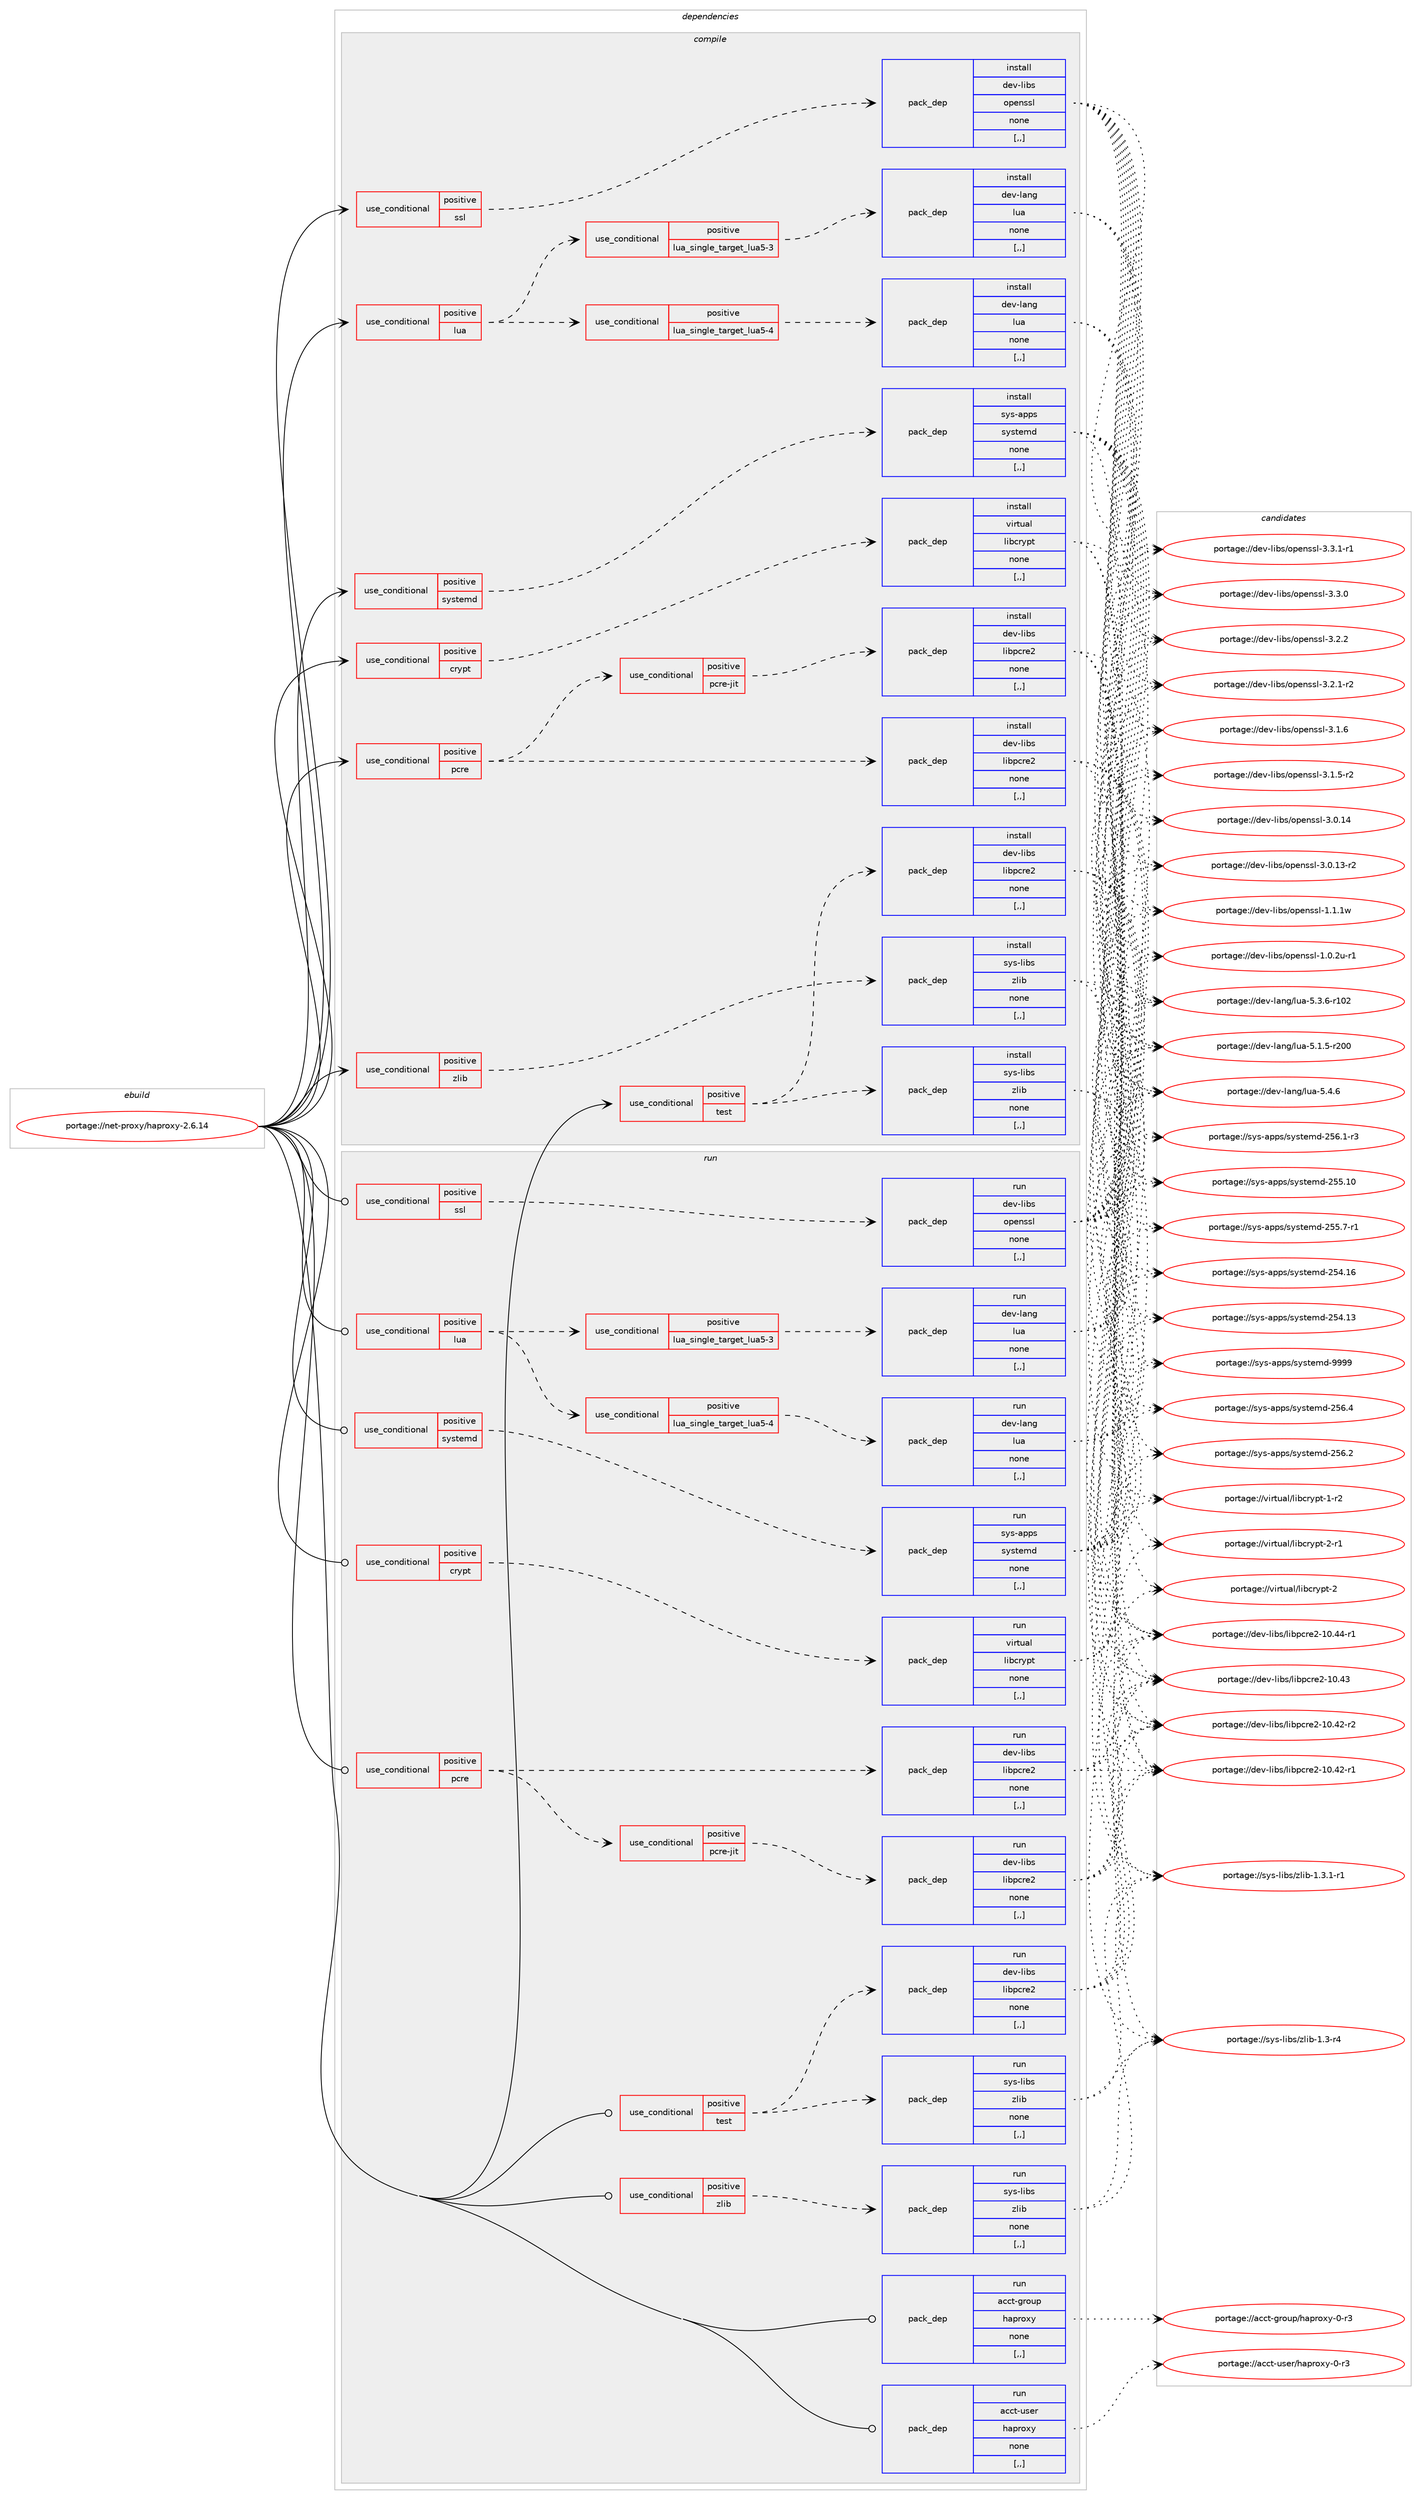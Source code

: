 digraph prolog {

# *************
# Graph options
# *************

newrank=true;
concentrate=true;
compound=true;
graph [rankdir=LR,fontname=Helvetica,fontsize=10,ranksep=1.5];#, ranksep=2.5, nodesep=0.2];
edge  [arrowhead=vee];
node  [fontname=Helvetica,fontsize=10];

# **********
# The ebuild
# **********

subgraph cluster_leftcol {
color=gray;
label=<<i>ebuild</i>>;
id [label="portage://net-proxy/haproxy-2.6.14", color=red, width=4, href="../net-proxy/haproxy-2.6.14.svg"];
}

# ****************
# The dependencies
# ****************

subgraph cluster_midcol {
color=gray;
label=<<i>dependencies</i>>;
subgraph cluster_compile {
fillcolor="#eeeeee";
style=filled;
label=<<i>compile</i>>;
subgraph cond101541 {
dependency384274 [label=<<TABLE BORDER="0" CELLBORDER="1" CELLSPACING="0" CELLPADDING="4"><TR><TD ROWSPAN="3" CELLPADDING="10">use_conditional</TD></TR><TR><TD>positive</TD></TR><TR><TD>crypt</TD></TR></TABLE>>, shape=none, color=red];
subgraph pack279976 {
dependency384275 [label=<<TABLE BORDER="0" CELLBORDER="1" CELLSPACING="0" CELLPADDING="4" WIDTH="220"><TR><TD ROWSPAN="6" CELLPADDING="30">pack_dep</TD></TR><TR><TD WIDTH="110">install</TD></TR><TR><TD>virtual</TD></TR><TR><TD>libcrypt</TD></TR><TR><TD>none</TD></TR><TR><TD>[,,]</TD></TR></TABLE>>, shape=none, color=blue];
}
dependency384274:e -> dependency384275:w [weight=20,style="dashed",arrowhead="vee"];
}
id:e -> dependency384274:w [weight=20,style="solid",arrowhead="vee"];
subgraph cond101542 {
dependency384276 [label=<<TABLE BORDER="0" CELLBORDER="1" CELLSPACING="0" CELLPADDING="4"><TR><TD ROWSPAN="3" CELLPADDING="10">use_conditional</TD></TR><TR><TD>positive</TD></TR><TR><TD>lua</TD></TR></TABLE>>, shape=none, color=red];
subgraph cond101543 {
dependency384277 [label=<<TABLE BORDER="0" CELLBORDER="1" CELLSPACING="0" CELLPADDING="4"><TR><TD ROWSPAN="3" CELLPADDING="10">use_conditional</TD></TR><TR><TD>positive</TD></TR><TR><TD>lua_single_target_lua5-3</TD></TR></TABLE>>, shape=none, color=red];
subgraph pack279977 {
dependency384278 [label=<<TABLE BORDER="0" CELLBORDER="1" CELLSPACING="0" CELLPADDING="4" WIDTH="220"><TR><TD ROWSPAN="6" CELLPADDING="30">pack_dep</TD></TR><TR><TD WIDTH="110">install</TD></TR><TR><TD>dev-lang</TD></TR><TR><TD>lua</TD></TR><TR><TD>none</TD></TR><TR><TD>[,,]</TD></TR></TABLE>>, shape=none, color=blue];
}
dependency384277:e -> dependency384278:w [weight=20,style="dashed",arrowhead="vee"];
}
dependency384276:e -> dependency384277:w [weight=20,style="dashed",arrowhead="vee"];
subgraph cond101544 {
dependency384279 [label=<<TABLE BORDER="0" CELLBORDER="1" CELLSPACING="0" CELLPADDING="4"><TR><TD ROWSPAN="3" CELLPADDING="10">use_conditional</TD></TR><TR><TD>positive</TD></TR><TR><TD>lua_single_target_lua5-4</TD></TR></TABLE>>, shape=none, color=red];
subgraph pack279978 {
dependency384280 [label=<<TABLE BORDER="0" CELLBORDER="1" CELLSPACING="0" CELLPADDING="4" WIDTH="220"><TR><TD ROWSPAN="6" CELLPADDING="30">pack_dep</TD></TR><TR><TD WIDTH="110">install</TD></TR><TR><TD>dev-lang</TD></TR><TR><TD>lua</TD></TR><TR><TD>none</TD></TR><TR><TD>[,,]</TD></TR></TABLE>>, shape=none, color=blue];
}
dependency384279:e -> dependency384280:w [weight=20,style="dashed",arrowhead="vee"];
}
dependency384276:e -> dependency384279:w [weight=20,style="dashed",arrowhead="vee"];
}
id:e -> dependency384276:w [weight=20,style="solid",arrowhead="vee"];
subgraph cond101545 {
dependency384281 [label=<<TABLE BORDER="0" CELLBORDER="1" CELLSPACING="0" CELLPADDING="4"><TR><TD ROWSPAN="3" CELLPADDING="10">use_conditional</TD></TR><TR><TD>positive</TD></TR><TR><TD>pcre</TD></TR></TABLE>>, shape=none, color=red];
subgraph pack279979 {
dependency384282 [label=<<TABLE BORDER="0" CELLBORDER="1" CELLSPACING="0" CELLPADDING="4" WIDTH="220"><TR><TD ROWSPAN="6" CELLPADDING="30">pack_dep</TD></TR><TR><TD WIDTH="110">install</TD></TR><TR><TD>dev-libs</TD></TR><TR><TD>libpcre2</TD></TR><TR><TD>none</TD></TR><TR><TD>[,,]</TD></TR></TABLE>>, shape=none, color=blue];
}
dependency384281:e -> dependency384282:w [weight=20,style="dashed",arrowhead="vee"];
subgraph cond101546 {
dependency384283 [label=<<TABLE BORDER="0" CELLBORDER="1" CELLSPACING="0" CELLPADDING="4"><TR><TD ROWSPAN="3" CELLPADDING="10">use_conditional</TD></TR><TR><TD>positive</TD></TR><TR><TD>pcre-jit</TD></TR></TABLE>>, shape=none, color=red];
subgraph pack279980 {
dependency384284 [label=<<TABLE BORDER="0" CELLBORDER="1" CELLSPACING="0" CELLPADDING="4" WIDTH="220"><TR><TD ROWSPAN="6" CELLPADDING="30">pack_dep</TD></TR><TR><TD WIDTH="110">install</TD></TR><TR><TD>dev-libs</TD></TR><TR><TD>libpcre2</TD></TR><TR><TD>none</TD></TR><TR><TD>[,,]</TD></TR></TABLE>>, shape=none, color=blue];
}
dependency384283:e -> dependency384284:w [weight=20,style="dashed",arrowhead="vee"];
}
dependency384281:e -> dependency384283:w [weight=20,style="dashed",arrowhead="vee"];
}
id:e -> dependency384281:w [weight=20,style="solid",arrowhead="vee"];
subgraph cond101547 {
dependency384285 [label=<<TABLE BORDER="0" CELLBORDER="1" CELLSPACING="0" CELLPADDING="4"><TR><TD ROWSPAN="3" CELLPADDING="10">use_conditional</TD></TR><TR><TD>positive</TD></TR><TR><TD>ssl</TD></TR></TABLE>>, shape=none, color=red];
subgraph pack279981 {
dependency384286 [label=<<TABLE BORDER="0" CELLBORDER="1" CELLSPACING="0" CELLPADDING="4" WIDTH="220"><TR><TD ROWSPAN="6" CELLPADDING="30">pack_dep</TD></TR><TR><TD WIDTH="110">install</TD></TR><TR><TD>dev-libs</TD></TR><TR><TD>openssl</TD></TR><TR><TD>none</TD></TR><TR><TD>[,,]</TD></TR></TABLE>>, shape=none, color=blue];
}
dependency384285:e -> dependency384286:w [weight=20,style="dashed",arrowhead="vee"];
}
id:e -> dependency384285:w [weight=20,style="solid",arrowhead="vee"];
subgraph cond101548 {
dependency384287 [label=<<TABLE BORDER="0" CELLBORDER="1" CELLSPACING="0" CELLPADDING="4"><TR><TD ROWSPAN="3" CELLPADDING="10">use_conditional</TD></TR><TR><TD>positive</TD></TR><TR><TD>systemd</TD></TR></TABLE>>, shape=none, color=red];
subgraph pack279982 {
dependency384288 [label=<<TABLE BORDER="0" CELLBORDER="1" CELLSPACING="0" CELLPADDING="4" WIDTH="220"><TR><TD ROWSPAN="6" CELLPADDING="30">pack_dep</TD></TR><TR><TD WIDTH="110">install</TD></TR><TR><TD>sys-apps</TD></TR><TR><TD>systemd</TD></TR><TR><TD>none</TD></TR><TR><TD>[,,]</TD></TR></TABLE>>, shape=none, color=blue];
}
dependency384287:e -> dependency384288:w [weight=20,style="dashed",arrowhead="vee"];
}
id:e -> dependency384287:w [weight=20,style="solid",arrowhead="vee"];
subgraph cond101549 {
dependency384289 [label=<<TABLE BORDER="0" CELLBORDER="1" CELLSPACING="0" CELLPADDING="4"><TR><TD ROWSPAN="3" CELLPADDING="10">use_conditional</TD></TR><TR><TD>positive</TD></TR><TR><TD>test</TD></TR></TABLE>>, shape=none, color=red];
subgraph pack279983 {
dependency384290 [label=<<TABLE BORDER="0" CELLBORDER="1" CELLSPACING="0" CELLPADDING="4" WIDTH="220"><TR><TD ROWSPAN="6" CELLPADDING="30">pack_dep</TD></TR><TR><TD WIDTH="110">install</TD></TR><TR><TD>dev-libs</TD></TR><TR><TD>libpcre2</TD></TR><TR><TD>none</TD></TR><TR><TD>[,,]</TD></TR></TABLE>>, shape=none, color=blue];
}
dependency384289:e -> dependency384290:w [weight=20,style="dashed",arrowhead="vee"];
subgraph pack279984 {
dependency384291 [label=<<TABLE BORDER="0" CELLBORDER="1" CELLSPACING="0" CELLPADDING="4" WIDTH="220"><TR><TD ROWSPAN="6" CELLPADDING="30">pack_dep</TD></TR><TR><TD WIDTH="110">install</TD></TR><TR><TD>sys-libs</TD></TR><TR><TD>zlib</TD></TR><TR><TD>none</TD></TR><TR><TD>[,,]</TD></TR></TABLE>>, shape=none, color=blue];
}
dependency384289:e -> dependency384291:w [weight=20,style="dashed",arrowhead="vee"];
}
id:e -> dependency384289:w [weight=20,style="solid",arrowhead="vee"];
subgraph cond101550 {
dependency384292 [label=<<TABLE BORDER="0" CELLBORDER="1" CELLSPACING="0" CELLPADDING="4"><TR><TD ROWSPAN="3" CELLPADDING="10">use_conditional</TD></TR><TR><TD>positive</TD></TR><TR><TD>zlib</TD></TR></TABLE>>, shape=none, color=red];
subgraph pack279985 {
dependency384293 [label=<<TABLE BORDER="0" CELLBORDER="1" CELLSPACING="0" CELLPADDING="4" WIDTH="220"><TR><TD ROWSPAN="6" CELLPADDING="30">pack_dep</TD></TR><TR><TD WIDTH="110">install</TD></TR><TR><TD>sys-libs</TD></TR><TR><TD>zlib</TD></TR><TR><TD>none</TD></TR><TR><TD>[,,]</TD></TR></TABLE>>, shape=none, color=blue];
}
dependency384292:e -> dependency384293:w [weight=20,style="dashed",arrowhead="vee"];
}
id:e -> dependency384292:w [weight=20,style="solid",arrowhead="vee"];
}
subgraph cluster_compileandrun {
fillcolor="#eeeeee";
style=filled;
label=<<i>compile and run</i>>;
}
subgraph cluster_run {
fillcolor="#eeeeee";
style=filled;
label=<<i>run</i>>;
subgraph cond101551 {
dependency384294 [label=<<TABLE BORDER="0" CELLBORDER="1" CELLSPACING="0" CELLPADDING="4"><TR><TD ROWSPAN="3" CELLPADDING="10">use_conditional</TD></TR><TR><TD>positive</TD></TR><TR><TD>crypt</TD></TR></TABLE>>, shape=none, color=red];
subgraph pack279986 {
dependency384295 [label=<<TABLE BORDER="0" CELLBORDER="1" CELLSPACING="0" CELLPADDING="4" WIDTH="220"><TR><TD ROWSPAN="6" CELLPADDING="30">pack_dep</TD></TR><TR><TD WIDTH="110">run</TD></TR><TR><TD>virtual</TD></TR><TR><TD>libcrypt</TD></TR><TR><TD>none</TD></TR><TR><TD>[,,]</TD></TR></TABLE>>, shape=none, color=blue];
}
dependency384294:e -> dependency384295:w [weight=20,style="dashed",arrowhead="vee"];
}
id:e -> dependency384294:w [weight=20,style="solid",arrowhead="odot"];
subgraph cond101552 {
dependency384296 [label=<<TABLE BORDER="0" CELLBORDER="1" CELLSPACING="0" CELLPADDING="4"><TR><TD ROWSPAN="3" CELLPADDING="10">use_conditional</TD></TR><TR><TD>positive</TD></TR><TR><TD>lua</TD></TR></TABLE>>, shape=none, color=red];
subgraph cond101553 {
dependency384297 [label=<<TABLE BORDER="0" CELLBORDER="1" CELLSPACING="0" CELLPADDING="4"><TR><TD ROWSPAN="3" CELLPADDING="10">use_conditional</TD></TR><TR><TD>positive</TD></TR><TR><TD>lua_single_target_lua5-3</TD></TR></TABLE>>, shape=none, color=red];
subgraph pack279987 {
dependency384298 [label=<<TABLE BORDER="0" CELLBORDER="1" CELLSPACING="0" CELLPADDING="4" WIDTH="220"><TR><TD ROWSPAN="6" CELLPADDING="30">pack_dep</TD></TR><TR><TD WIDTH="110">run</TD></TR><TR><TD>dev-lang</TD></TR><TR><TD>lua</TD></TR><TR><TD>none</TD></TR><TR><TD>[,,]</TD></TR></TABLE>>, shape=none, color=blue];
}
dependency384297:e -> dependency384298:w [weight=20,style="dashed",arrowhead="vee"];
}
dependency384296:e -> dependency384297:w [weight=20,style="dashed",arrowhead="vee"];
subgraph cond101554 {
dependency384299 [label=<<TABLE BORDER="0" CELLBORDER="1" CELLSPACING="0" CELLPADDING="4"><TR><TD ROWSPAN="3" CELLPADDING="10">use_conditional</TD></TR><TR><TD>positive</TD></TR><TR><TD>lua_single_target_lua5-4</TD></TR></TABLE>>, shape=none, color=red];
subgraph pack279988 {
dependency384300 [label=<<TABLE BORDER="0" CELLBORDER="1" CELLSPACING="0" CELLPADDING="4" WIDTH="220"><TR><TD ROWSPAN="6" CELLPADDING="30">pack_dep</TD></TR><TR><TD WIDTH="110">run</TD></TR><TR><TD>dev-lang</TD></TR><TR><TD>lua</TD></TR><TR><TD>none</TD></TR><TR><TD>[,,]</TD></TR></TABLE>>, shape=none, color=blue];
}
dependency384299:e -> dependency384300:w [weight=20,style="dashed",arrowhead="vee"];
}
dependency384296:e -> dependency384299:w [weight=20,style="dashed",arrowhead="vee"];
}
id:e -> dependency384296:w [weight=20,style="solid",arrowhead="odot"];
subgraph cond101555 {
dependency384301 [label=<<TABLE BORDER="0" CELLBORDER="1" CELLSPACING="0" CELLPADDING="4"><TR><TD ROWSPAN="3" CELLPADDING="10">use_conditional</TD></TR><TR><TD>positive</TD></TR><TR><TD>pcre</TD></TR></TABLE>>, shape=none, color=red];
subgraph pack279989 {
dependency384302 [label=<<TABLE BORDER="0" CELLBORDER="1" CELLSPACING="0" CELLPADDING="4" WIDTH="220"><TR><TD ROWSPAN="6" CELLPADDING="30">pack_dep</TD></TR><TR><TD WIDTH="110">run</TD></TR><TR><TD>dev-libs</TD></TR><TR><TD>libpcre2</TD></TR><TR><TD>none</TD></TR><TR><TD>[,,]</TD></TR></TABLE>>, shape=none, color=blue];
}
dependency384301:e -> dependency384302:w [weight=20,style="dashed",arrowhead="vee"];
subgraph cond101556 {
dependency384303 [label=<<TABLE BORDER="0" CELLBORDER="1" CELLSPACING="0" CELLPADDING="4"><TR><TD ROWSPAN="3" CELLPADDING="10">use_conditional</TD></TR><TR><TD>positive</TD></TR><TR><TD>pcre-jit</TD></TR></TABLE>>, shape=none, color=red];
subgraph pack279990 {
dependency384304 [label=<<TABLE BORDER="0" CELLBORDER="1" CELLSPACING="0" CELLPADDING="4" WIDTH="220"><TR><TD ROWSPAN="6" CELLPADDING="30">pack_dep</TD></TR><TR><TD WIDTH="110">run</TD></TR><TR><TD>dev-libs</TD></TR><TR><TD>libpcre2</TD></TR><TR><TD>none</TD></TR><TR><TD>[,,]</TD></TR></TABLE>>, shape=none, color=blue];
}
dependency384303:e -> dependency384304:w [weight=20,style="dashed",arrowhead="vee"];
}
dependency384301:e -> dependency384303:w [weight=20,style="dashed",arrowhead="vee"];
}
id:e -> dependency384301:w [weight=20,style="solid",arrowhead="odot"];
subgraph cond101557 {
dependency384305 [label=<<TABLE BORDER="0" CELLBORDER="1" CELLSPACING="0" CELLPADDING="4"><TR><TD ROWSPAN="3" CELLPADDING="10">use_conditional</TD></TR><TR><TD>positive</TD></TR><TR><TD>ssl</TD></TR></TABLE>>, shape=none, color=red];
subgraph pack279991 {
dependency384306 [label=<<TABLE BORDER="0" CELLBORDER="1" CELLSPACING="0" CELLPADDING="4" WIDTH="220"><TR><TD ROWSPAN="6" CELLPADDING="30">pack_dep</TD></TR><TR><TD WIDTH="110">run</TD></TR><TR><TD>dev-libs</TD></TR><TR><TD>openssl</TD></TR><TR><TD>none</TD></TR><TR><TD>[,,]</TD></TR></TABLE>>, shape=none, color=blue];
}
dependency384305:e -> dependency384306:w [weight=20,style="dashed",arrowhead="vee"];
}
id:e -> dependency384305:w [weight=20,style="solid",arrowhead="odot"];
subgraph cond101558 {
dependency384307 [label=<<TABLE BORDER="0" CELLBORDER="1" CELLSPACING="0" CELLPADDING="4"><TR><TD ROWSPAN="3" CELLPADDING="10">use_conditional</TD></TR><TR><TD>positive</TD></TR><TR><TD>systemd</TD></TR></TABLE>>, shape=none, color=red];
subgraph pack279992 {
dependency384308 [label=<<TABLE BORDER="0" CELLBORDER="1" CELLSPACING="0" CELLPADDING="4" WIDTH="220"><TR><TD ROWSPAN="6" CELLPADDING="30">pack_dep</TD></TR><TR><TD WIDTH="110">run</TD></TR><TR><TD>sys-apps</TD></TR><TR><TD>systemd</TD></TR><TR><TD>none</TD></TR><TR><TD>[,,]</TD></TR></TABLE>>, shape=none, color=blue];
}
dependency384307:e -> dependency384308:w [weight=20,style="dashed",arrowhead="vee"];
}
id:e -> dependency384307:w [weight=20,style="solid",arrowhead="odot"];
subgraph cond101559 {
dependency384309 [label=<<TABLE BORDER="0" CELLBORDER="1" CELLSPACING="0" CELLPADDING="4"><TR><TD ROWSPAN="3" CELLPADDING="10">use_conditional</TD></TR><TR><TD>positive</TD></TR><TR><TD>test</TD></TR></TABLE>>, shape=none, color=red];
subgraph pack279993 {
dependency384310 [label=<<TABLE BORDER="0" CELLBORDER="1" CELLSPACING="0" CELLPADDING="4" WIDTH="220"><TR><TD ROWSPAN="6" CELLPADDING="30">pack_dep</TD></TR><TR><TD WIDTH="110">run</TD></TR><TR><TD>dev-libs</TD></TR><TR><TD>libpcre2</TD></TR><TR><TD>none</TD></TR><TR><TD>[,,]</TD></TR></TABLE>>, shape=none, color=blue];
}
dependency384309:e -> dependency384310:w [weight=20,style="dashed",arrowhead="vee"];
subgraph pack279994 {
dependency384311 [label=<<TABLE BORDER="0" CELLBORDER="1" CELLSPACING="0" CELLPADDING="4" WIDTH="220"><TR><TD ROWSPAN="6" CELLPADDING="30">pack_dep</TD></TR><TR><TD WIDTH="110">run</TD></TR><TR><TD>sys-libs</TD></TR><TR><TD>zlib</TD></TR><TR><TD>none</TD></TR><TR><TD>[,,]</TD></TR></TABLE>>, shape=none, color=blue];
}
dependency384309:e -> dependency384311:w [weight=20,style="dashed",arrowhead="vee"];
}
id:e -> dependency384309:w [weight=20,style="solid",arrowhead="odot"];
subgraph cond101560 {
dependency384312 [label=<<TABLE BORDER="0" CELLBORDER="1" CELLSPACING="0" CELLPADDING="4"><TR><TD ROWSPAN="3" CELLPADDING="10">use_conditional</TD></TR><TR><TD>positive</TD></TR><TR><TD>zlib</TD></TR></TABLE>>, shape=none, color=red];
subgraph pack279995 {
dependency384313 [label=<<TABLE BORDER="0" CELLBORDER="1" CELLSPACING="0" CELLPADDING="4" WIDTH="220"><TR><TD ROWSPAN="6" CELLPADDING="30">pack_dep</TD></TR><TR><TD WIDTH="110">run</TD></TR><TR><TD>sys-libs</TD></TR><TR><TD>zlib</TD></TR><TR><TD>none</TD></TR><TR><TD>[,,]</TD></TR></TABLE>>, shape=none, color=blue];
}
dependency384312:e -> dependency384313:w [weight=20,style="dashed",arrowhead="vee"];
}
id:e -> dependency384312:w [weight=20,style="solid",arrowhead="odot"];
subgraph pack279996 {
dependency384314 [label=<<TABLE BORDER="0" CELLBORDER="1" CELLSPACING="0" CELLPADDING="4" WIDTH="220"><TR><TD ROWSPAN="6" CELLPADDING="30">pack_dep</TD></TR><TR><TD WIDTH="110">run</TD></TR><TR><TD>acct-group</TD></TR><TR><TD>haproxy</TD></TR><TR><TD>none</TD></TR><TR><TD>[,,]</TD></TR></TABLE>>, shape=none, color=blue];
}
id:e -> dependency384314:w [weight=20,style="solid",arrowhead="odot"];
subgraph pack279997 {
dependency384315 [label=<<TABLE BORDER="0" CELLBORDER="1" CELLSPACING="0" CELLPADDING="4" WIDTH="220"><TR><TD ROWSPAN="6" CELLPADDING="30">pack_dep</TD></TR><TR><TD WIDTH="110">run</TD></TR><TR><TD>acct-user</TD></TR><TR><TD>haproxy</TD></TR><TR><TD>none</TD></TR><TR><TD>[,,]</TD></TR></TABLE>>, shape=none, color=blue];
}
id:e -> dependency384315:w [weight=20,style="solid",arrowhead="odot"];
}
}

# **************
# The candidates
# **************

subgraph cluster_choices {
rank=same;
color=gray;
label=<<i>candidates</i>>;

subgraph choice279976 {
color=black;
nodesep=1;
choice1181051141161179710847108105989911412111211645504511449 [label="portage://virtual/libcrypt-2-r1", color=red, width=4,href="../virtual/libcrypt-2-r1.svg"];
choice118105114116117971084710810598991141211121164550 [label="portage://virtual/libcrypt-2", color=red, width=4,href="../virtual/libcrypt-2.svg"];
choice1181051141161179710847108105989911412111211645494511450 [label="portage://virtual/libcrypt-1-r2", color=red, width=4,href="../virtual/libcrypt-1-r2.svg"];
dependency384275:e -> choice1181051141161179710847108105989911412111211645504511449:w [style=dotted,weight="100"];
dependency384275:e -> choice118105114116117971084710810598991141211121164550:w [style=dotted,weight="100"];
dependency384275:e -> choice1181051141161179710847108105989911412111211645494511450:w [style=dotted,weight="100"];
}
subgraph choice279977 {
color=black;
nodesep=1;
choice10010111845108971101034710811797455346524654 [label="portage://dev-lang/lua-5.4.6", color=red, width=4,href="../dev-lang/lua-5.4.6.svg"];
choice1001011184510897110103471081179745534651465445114494850 [label="portage://dev-lang/lua-5.3.6-r102", color=red, width=4,href="../dev-lang/lua-5.3.6-r102.svg"];
choice1001011184510897110103471081179745534649465345114504848 [label="portage://dev-lang/lua-5.1.5-r200", color=red, width=4,href="../dev-lang/lua-5.1.5-r200.svg"];
dependency384278:e -> choice10010111845108971101034710811797455346524654:w [style=dotted,weight="100"];
dependency384278:e -> choice1001011184510897110103471081179745534651465445114494850:w [style=dotted,weight="100"];
dependency384278:e -> choice1001011184510897110103471081179745534649465345114504848:w [style=dotted,weight="100"];
}
subgraph choice279978 {
color=black;
nodesep=1;
choice10010111845108971101034710811797455346524654 [label="portage://dev-lang/lua-5.4.6", color=red, width=4,href="../dev-lang/lua-5.4.6.svg"];
choice1001011184510897110103471081179745534651465445114494850 [label="portage://dev-lang/lua-5.3.6-r102", color=red, width=4,href="../dev-lang/lua-5.3.6-r102.svg"];
choice1001011184510897110103471081179745534649465345114504848 [label="portage://dev-lang/lua-5.1.5-r200", color=red, width=4,href="../dev-lang/lua-5.1.5-r200.svg"];
dependency384280:e -> choice10010111845108971101034710811797455346524654:w [style=dotted,weight="100"];
dependency384280:e -> choice1001011184510897110103471081179745534651465445114494850:w [style=dotted,weight="100"];
dependency384280:e -> choice1001011184510897110103471081179745534649465345114504848:w [style=dotted,weight="100"];
}
subgraph choice279979 {
color=black;
nodesep=1;
choice1001011184510810598115471081059811299114101504549484652524511449 [label="portage://dev-libs/libpcre2-10.44-r1", color=red, width=4,href="../dev-libs/libpcre2-10.44-r1.svg"];
choice100101118451081059811547108105981129911410150454948465251 [label="portage://dev-libs/libpcre2-10.43", color=red, width=4,href="../dev-libs/libpcre2-10.43.svg"];
choice1001011184510810598115471081059811299114101504549484652504511450 [label="portage://dev-libs/libpcre2-10.42-r2", color=red, width=4,href="../dev-libs/libpcre2-10.42-r2.svg"];
choice1001011184510810598115471081059811299114101504549484652504511449 [label="portage://dev-libs/libpcre2-10.42-r1", color=red, width=4,href="../dev-libs/libpcre2-10.42-r1.svg"];
dependency384282:e -> choice1001011184510810598115471081059811299114101504549484652524511449:w [style=dotted,weight="100"];
dependency384282:e -> choice100101118451081059811547108105981129911410150454948465251:w [style=dotted,weight="100"];
dependency384282:e -> choice1001011184510810598115471081059811299114101504549484652504511450:w [style=dotted,weight="100"];
dependency384282:e -> choice1001011184510810598115471081059811299114101504549484652504511449:w [style=dotted,weight="100"];
}
subgraph choice279980 {
color=black;
nodesep=1;
choice1001011184510810598115471081059811299114101504549484652524511449 [label="portage://dev-libs/libpcre2-10.44-r1", color=red, width=4,href="../dev-libs/libpcre2-10.44-r1.svg"];
choice100101118451081059811547108105981129911410150454948465251 [label="portage://dev-libs/libpcre2-10.43", color=red, width=4,href="../dev-libs/libpcre2-10.43.svg"];
choice1001011184510810598115471081059811299114101504549484652504511450 [label="portage://dev-libs/libpcre2-10.42-r2", color=red, width=4,href="../dev-libs/libpcre2-10.42-r2.svg"];
choice1001011184510810598115471081059811299114101504549484652504511449 [label="portage://dev-libs/libpcre2-10.42-r1", color=red, width=4,href="../dev-libs/libpcre2-10.42-r1.svg"];
dependency384284:e -> choice1001011184510810598115471081059811299114101504549484652524511449:w [style=dotted,weight="100"];
dependency384284:e -> choice100101118451081059811547108105981129911410150454948465251:w [style=dotted,weight="100"];
dependency384284:e -> choice1001011184510810598115471081059811299114101504549484652504511450:w [style=dotted,weight="100"];
dependency384284:e -> choice1001011184510810598115471081059811299114101504549484652504511449:w [style=dotted,weight="100"];
}
subgraph choice279981 {
color=black;
nodesep=1;
choice1001011184510810598115471111121011101151151084551465146494511449 [label="portage://dev-libs/openssl-3.3.1-r1", color=red, width=4,href="../dev-libs/openssl-3.3.1-r1.svg"];
choice100101118451081059811547111112101110115115108455146514648 [label="portage://dev-libs/openssl-3.3.0", color=red, width=4,href="../dev-libs/openssl-3.3.0.svg"];
choice100101118451081059811547111112101110115115108455146504650 [label="portage://dev-libs/openssl-3.2.2", color=red, width=4,href="../dev-libs/openssl-3.2.2.svg"];
choice1001011184510810598115471111121011101151151084551465046494511450 [label="portage://dev-libs/openssl-3.2.1-r2", color=red, width=4,href="../dev-libs/openssl-3.2.1-r2.svg"];
choice100101118451081059811547111112101110115115108455146494654 [label="portage://dev-libs/openssl-3.1.6", color=red, width=4,href="../dev-libs/openssl-3.1.6.svg"];
choice1001011184510810598115471111121011101151151084551464946534511450 [label="portage://dev-libs/openssl-3.1.5-r2", color=red, width=4,href="../dev-libs/openssl-3.1.5-r2.svg"];
choice10010111845108105981154711111210111011511510845514648464952 [label="portage://dev-libs/openssl-3.0.14", color=red, width=4,href="../dev-libs/openssl-3.0.14.svg"];
choice100101118451081059811547111112101110115115108455146484649514511450 [label="portage://dev-libs/openssl-3.0.13-r2", color=red, width=4,href="../dev-libs/openssl-3.0.13-r2.svg"];
choice100101118451081059811547111112101110115115108454946494649119 [label="portage://dev-libs/openssl-1.1.1w", color=red, width=4,href="../dev-libs/openssl-1.1.1w.svg"];
choice1001011184510810598115471111121011101151151084549464846501174511449 [label="portage://dev-libs/openssl-1.0.2u-r1", color=red, width=4,href="../dev-libs/openssl-1.0.2u-r1.svg"];
dependency384286:e -> choice1001011184510810598115471111121011101151151084551465146494511449:w [style=dotted,weight="100"];
dependency384286:e -> choice100101118451081059811547111112101110115115108455146514648:w [style=dotted,weight="100"];
dependency384286:e -> choice100101118451081059811547111112101110115115108455146504650:w [style=dotted,weight="100"];
dependency384286:e -> choice1001011184510810598115471111121011101151151084551465046494511450:w [style=dotted,weight="100"];
dependency384286:e -> choice100101118451081059811547111112101110115115108455146494654:w [style=dotted,weight="100"];
dependency384286:e -> choice1001011184510810598115471111121011101151151084551464946534511450:w [style=dotted,weight="100"];
dependency384286:e -> choice10010111845108105981154711111210111011511510845514648464952:w [style=dotted,weight="100"];
dependency384286:e -> choice100101118451081059811547111112101110115115108455146484649514511450:w [style=dotted,weight="100"];
dependency384286:e -> choice100101118451081059811547111112101110115115108454946494649119:w [style=dotted,weight="100"];
dependency384286:e -> choice1001011184510810598115471111121011101151151084549464846501174511449:w [style=dotted,weight="100"];
}
subgraph choice279982 {
color=black;
nodesep=1;
choice1151211154597112112115471151211151161011091004557575757 [label="portage://sys-apps/systemd-9999", color=red, width=4,href="../sys-apps/systemd-9999.svg"];
choice115121115459711211211547115121115116101109100455053544652 [label="portage://sys-apps/systemd-256.4", color=red, width=4,href="../sys-apps/systemd-256.4.svg"];
choice115121115459711211211547115121115116101109100455053544650 [label="portage://sys-apps/systemd-256.2", color=red, width=4,href="../sys-apps/systemd-256.2.svg"];
choice1151211154597112112115471151211151161011091004550535446494511451 [label="portage://sys-apps/systemd-256.1-r3", color=red, width=4,href="../sys-apps/systemd-256.1-r3.svg"];
choice11512111545971121121154711512111511610110910045505353464948 [label="portage://sys-apps/systemd-255.10", color=red, width=4,href="../sys-apps/systemd-255.10.svg"];
choice1151211154597112112115471151211151161011091004550535346554511449 [label="portage://sys-apps/systemd-255.7-r1", color=red, width=4,href="../sys-apps/systemd-255.7-r1.svg"];
choice11512111545971121121154711512111511610110910045505352464954 [label="portage://sys-apps/systemd-254.16", color=red, width=4,href="../sys-apps/systemd-254.16.svg"];
choice11512111545971121121154711512111511610110910045505352464951 [label="portage://sys-apps/systemd-254.13", color=red, width=4,href="../sys-apps/systemd-254.13.svg"];
dependency384288:e -> choice1151211154597112112115471151211151161011091004557575757:w [style=dotted,weight="100"];
dependency384288:e -> choice115121115459711211211547115121115116101109100455053544652:w [style=dotted,weight="100"];
dependency384288:e -> choice115121115459711211211547115121115116101109100455053544650:w [style=dotted,weight="100"];
dependency384288:e -> choice1151211154597112112115471151211151161011091004550535446494511451:w [style=dotted,weight="100"];
dependency384288:e -> choice11512111545971121121154711512111511610110910045505353464948:w [style=dotted,weight="100"];
dependency384288:e -> choice1151211154597112112115471151211151161011091004550535346554511449:w [style=dotted,weight="100"];
dependency384288:e -> choice11512111545971121121154711512111511610110910045505352464954:w [style=dotted,weight="100"];
dependency384288:e -> choice11512111545971121121154711512111511610110910045505352464951:w [style=dotted,weight="100"];
}
subgraph choice279983 {
color=black;
nodesep=1;
choice1001011184510810598115471081059811299114101504549484652524511449 [label="portage://dev-libs/libpcre2-10.44-r1", color=red, width=4,href="../dev-libs/libpcre2-10.44-r1.svg"];
choice100101118451081059811547108105981129911410150454948465251 [label="portage://dev-libs/libpcre2-10.43", color=red, width=4,href="../dev-libs/libpcre2-10.43.svg"];
choice1001011184510810598115471081059811299114101504549484652504511450 [label="portage://dev-libs/libpcre2-10.42-r2", color=red, width=4,href="../dev-libs/libpcre2-10.42-r2.svg"];
choice1001011184510810598115471081059811299114101504549484652504511449 [label="portage://dev-libs/libpcre2-10.42-r1", color=red, width=4,href="../dev-libs/libpcre2-10.42-r1.svg"];
dependency384290:e -> choice1001011184510810598115471081059811299114101504549484652524511449:w [style=dotted,weight="100"];
dependency384290:e -> choice100101118451081059811547108105981129911410150454948465251:w [style=dotted,weight="100"];
dependency384290:e -> choice1001011184510810598115471081059811299114101504549484652504511450:w [style=dotted,weight="100"];
dependency384290:e -> choice1001011184510810598115471081059811299114101504549484652504511449:w [style=dotted,weight="100"];
}
subgraph choice279984 {
color=black;
nodesep=1;
choice115121115451081059811547122108105984549465146494511449 [label="portage://sys-libs/zlib-1.3.1-r1", color=red, width=4,href="../sys-libs/zlib-1.3.1-r1.svg"];
choice11512111545108105981154712210810598454946514511452 [label="portage://sys-libs/zlib-1.3-r4", color=red, width=4,href="../sys-libs/zlib-1.3-r4.svg"];
dependency384291:e -> choice115121115451081059811547122108105984549465146494511449:w [style=dotted,weight="100"];
dependency384291:e -> choice11512111545108105981154712210810598454946514511452:w [style=dotted,weight="100"];
}
subgraph choice279985 {
color=black;
nodesep=1;
choice115121115451081059811547122108105984549465146494511449 [label="portage://sys-libs/zlib-1.3.1-r1", color=red, width=4,href="../sys-libs/zlib-1.3.1-r1.svg"];
choice11512111545108105981154712210810598454946514511452 [label="portage://sys-libs/zlib-1.3-r4", color=red, width=4,href="../sys-libs/zlib-1.3-r4.svg"];
dependency384293:e -> choice115121115451081059811547122108105984549465146494511449:w [style=dotted,weight="100"];
dependency384293:e -> choice11512111545108105981154712210810598454946514511452:w [style=dotted,weight="100"];
}
subgraph choice279986 {
color=black;
nodesep=1;
choice1181051141161179710847108105989911412111211645504511449 [label="portage://virtual/libcrypt-2-r1", color=red, width=4,href="../virtual/libcrypt-2-r1.svg"];
choice118105114116117971084710810598991141211121164550 [label="portage://virtual/libcrypt-2", color=red, width=4,href="../virtual/libcrypt-2.svg"];
choice1181051141161179710847108105989911412111211645494511450 [label="portage://virtual/libcrypt-1-r2", color=red, width=4,href="../virtual/libcrypt-1-r2.svg"];
dependency384295:e -> choice1181051141161179710847108105989911412111211645504511449:w [style=dotted,weight="100"];
dependency384295:e -> choice118105114116117971084710810598991141211121164550:w [style=dotted,weight="100"];
dependency384295:e -> choice1181051141161179710847108105989911412111211645494511450:w [style=dotted,weight="100"];
}
subgraph choice279987 {
color=black;
nodesep=1;
choice10010111845108971101034710811797455346524654 [label="portage://dev-lang/lua-5.4.6", color=red, width=4,href="../dev-lang/lua-5.4.6.svg"];
choice1001011184510897110103471081179745534651465445114494850 [label="portage://dev-lang/lua-5.3.6-r102", color=red, width=4,href="../dev-lang/lua-5.3.6-r102.svg"];
choice1001011184510897110103471081179745534649465345114504848 [label="portage://dev-lang/lua-5.1.5-r200", color=red, width=4,href="../dev-lang/lua-5.1.5-r200.svg"];
dependency384298:e -> choice10010111845108971101034710811797455346524654:w [style=dotted,weight="100"];
dependency384298:e -> choice1001011184510897110103471081179745534651465445114494850:w [style=dotted,weight="100"];
dependency384298:e -> choice1001011184510897110103471081179745534649465345114504848:w [style=dotted,weight="100"];
}
subgraph choice279988 {
color=black;
nodesep=1;
choice10010111845108971101034710811797455346524654 [label="portage://dev-lang/lua-5.4.6", color=red, width=4,href="../dev-lang/lua-5.4.6.svg"];
choice1001011184510897110103471081179745534651465445114494850 [label="portage://dev-lang/lua-5.3.6-r102", color=red, width=4,href="../dev-lang/lua-5.3.6-r102.svg"];
choice1001011184510897110103471081179745534649465345114504848 [label="portage://dev-lang/lua-5.1.5-r200", color=red, width=4,href="../dev-lang/lua-5.1.5-r200.svg"];
dependency384300:e -> choice10010111845108971101034710811797455346524654:w [style=dotted,weight="100"];
dependency384300:e -> choice1001011184510897110103471081179745534651465445114494850:w [style=dotted,weight="100"];
dependency384300:e -> choice1001011184510897110103471081179745534649465345114504848:w [style=dotted,weight="100"];
}
subgraph choice279989 {
color=black;
nodesep=1;
choice1001011184510810598115471081059811299114101504549484652524511449 [label="portage://dev-libs/libpcre2-10.44-r1", color=red, width=4,href="../dev-libs/libpcre2-10.44-r1.svg"];
choice100101118451081059811547108105981129911410150454948465251 [label="portage://dev-libs/libpcre2-10.43", color=red, width=4,href="../dev-libs/libpcre2-10.43.svg"];
choice1001011184510810598115471081059811299114101504549484652504511450 [label="portage://dev-libs/libpcre2-10.42-r2", color=red, width=4,href="../dev-libs/libpcre2-10.42-r2.svg"];
choice1001011184510810598115471081059811299114101504549484652504511449 [label="portage://dev-libs/libpcre2-10.42-r1", color=red, width=4,href="../dev-libs/libpcre2-10.42-r1.svg"];
dependency384302:e -> choice1001011184510810598115471081059811299114101504549484652524511449:w [style=dotted,weight="100"];
dependency384302:e -> choice100101118451081059811547108105981129911410150454948465251:w [style=dotted,weight="100"];
dependency384302:e -> choice1001011184510810598115471081059811299114101504549484652504511450:w [style=dotted,weight="100"];
dependency384302:e -> choice1001011184510810598115471081059811299114101504549484652504511449:w [style=dotted,weight="100"];
}
subgraph choice279990 {
color=black;
nodesep=1;
choice1001011184510810598115471081059811299114101504549484652524511449 [label="portage://dev-libs/libpcre2-10.44-r1", color=red, width=4,href="../dev-libs/libpcre2-10.44-r1.svg"];
choice100101118451081059811547108105981129911410150454948465251 [label="portage://dev-libs/libpcre2-10.43", color=red, width=4,href="../dev-libs/libpcre2-10.43.svg"];
choice1001011184510810598115471081059811299114101504549484652504511450 [label="portage://dev-libs/libpcre2-10.42-r2", color=red, width=4,href="../dev-libs/libpcre2-10.42-r2.svg"];
choice1001011184510810598115471081059811299114101504549484652504511449 [label="portage://dev-libs/libpcre2-10.42-r1", color=red, width=4,href="../dev-libs/libpcre2-10.42-r1.svg"];
dependency384304:e -> choice1001011184510810598115471081059811299114101504549484652524511449:w [style=dotted,weight="100"];
dependency384304:e -> choice100101118451081059811547108105981129911410150454948465251:w [style=dotted,weight="100"];
dependency384304:e -> choice1001011184510810598115471081059811299114101504549484652504511450:w [style=dotted,weight="100"];
dependency384304:e -> choice1001011184510810598115471081059811299114101504549484652504511449:w [style=dotted,weight="100"];
}
subgraph choice279991 {
color=black;
nodesep=1;
choice1001011184510810598115471111121011101151151084551465146494511449 [label="portage://dev-libs/openssl-3.3.1-r1", color=red, width=4,href="../dev-libs/openssl-3.3.1-r1.svg"];
choice100101118451081059811547111112101110115115108455146514648 [label="portage://dev-libs/openssl-3.3.0", color=red, width=4,href="../dev-libs/openssl-3.3.0.svg"];
choice100101118451081059811547111112101110115115108455146504650 [label="portage://dev-libs/openssl-3.2.2", color=red, width=4,href="../dev-libs/openssl-3.2.2.svg"];
choice1001011184510810598115471111121011101151151084551465046494511450 [label="portage://dev-libs/openssl-3.2.1-r2", color=red, width=4,href="../dev-libs/openssl-3.2.1-r2.svg"];
choice100101118451081059811547111112101110115115108455146494654 [label="portage://dev-libs/openssl-3.1.6", color=red, width=4,href="../dev-libs/openssl-3.1.6.svg"];
choice1001011184510810598115471111121011101151151084551464946534511450 [label="portage://dev-libs/openssl-3.1.5-r2", color=red, width=4,href="../dev-libs/openssl-3.1.5-r2.svg"];
choice10010111845108105981154711111210111011511510845514648464952 [label="portage://dev-libs/openssl-3.0.14", color=red, width=4,href="../dev-libs/openssl-3.0.14.svg"];
choice100101118451081059811547111112101110115115108455146484649514511450 [label="portage://dev-libs/openssl-3.0.13-r2", color=red, width=4,href="../dev-libs/openssl-3.0.13-r2.svg"];
choice100101118451081059811547111112101110115115108454946494649119 [label="portage://dev-libs/openssl-1.1.1w", color=red, width=4,href="../dev-libs/openssl-1.1.1w.svg"];
choice1001011184510810598115471111121011101151151084549464846501174511449 [label="portage://dev-libs/openssl-1.0.2u-r1", color=red, width=4,href="../dev-libs/openssl-1.0.2u-r1.svg"];
dependency384306:e -> choice1001011184510810598115471111121011101151151084551465146494511449:w [style=dotted,weight="100"];
dependency384306:e -> choice100101118451081059811547111112101110115115108455146514648:w [style=dotted,weight="100"];
dependency384306:e -> choice100101118451081059811547111112101110115115108455146504650:w [style=dotted,weight="100"];
dependency384306:e -> choice1001011184510810598115471111121011101151151084551465046494511450:w [style=dotted,weight="100"];
dependency384306:e -> choice100101118451081059811547111112101110115115108455146494654:w [style=dotted,weight="100"];
dependency384306:e -> choice1001011184510810598115471111121011101151151084551464946534511450:w [style=dotted,weight="100"];
dependency384306:e -> choice10010111845108105981154711111210111011511510845514648464952:w [style=dotted,weight="100"];
dependency384306:e -> choice100101118451081059811547111112101110115115108455146484649514511450:w [style=dotted,weight="100"];
dependency384306:e -> choice100101118451081059811547111112101110115115108454946494649119:w [style=dotted,weight="100"];
dependency384306:e -> choice1001011184510810598115471111121011101151151084549464846501174511449:w [style=dotted,weight="100"];
}
subgraph choice279992 {
color=black;
nodesep=1;
choice1151211154597112112115471151211151161011091004557575757 [label="portage://sys-apps/systemd-9999", color=red, width=4,href="../sys-apps/systemd-9999.svg"];
choice115121115459711211211547115121115116101109100455053544652 [label="portage://sys-apps/systemd-256.4", color=red, width=4,href="../sys-apps/systemd-256.4.svg"];
choice115121115459711211211547115121115116101109100455053544650 [label="portage://sys-apps/systemd-256.2", color=red, width=4,href="../sys-apps/systemd-256.2.svg"];
choice1151211154597112112115471151211151161011091004550535446494511451 [label="portage://sys-apps/systemd-256.1-r3", color=red, width=4,href="../sys-apps/systemd-256.1-r3.svg"];
choice11512111545971121121154711512111511610110910045505353464948 [label="portage://sys-apps/systemd-255.10", color=red, width=4,href="../sys-apps/systemd-255.10.svg"];
choice1151211154597112112115471151211151161011091004550535346554511449 [label="portage://sys-apps/systemd-255.7-r1", color=red, width=4,href="../sys-apps/systemd-255.7-r1.svg"];
choice11512111545971121121154711512111511610110910045505352464954 [label="portage://sys-apps/systemd-254.16", color=red, width=4,href="../sys-apps/systemd-254.16.svg"];
choice11512111545971121121154711512111511610110910045505352464951 [label="portage://sys-apps/systemd-254.13", color=red, width=4,href="../sys-apps/systemd-254.13.svg"];
dependency384308:e -> choice1151211154597112112115471151211151161011091004557575757:w [style=dotted,weight="100"];
dependency384308:e -> choice115121115459711211211547115121115116101109100455053544652:w [style=dotted,weight="100"];
dependency384308:e -> choice115121115459711211211547115121115116101109100455053544650:w [style=dotted,weight="100"];
dependency384308:e -> choice1151211154597112112115471151211151161011091004550535446494511451:w [style=dotted,weight="100"];
dependency384308:e -> choice11512111545971121121154711512111511610110910045505353464948:w [style=dotted,weight="100"];
dependency384308:e -> choice1151211154597112112115471151211151161011091004550535346554511449:w [style=dotted,weight="100"];
dependency384308:e -> choice11512111545971121121154711512111511610110910045505352464954:w [style=dotted,weight="100"];
dependency384308:e -> choice11512111545971121121154711512111511610110910045505352464951:w [style=dotted,weight="100"];
}
subgraph choice279993 {
color=black;
nodesep=1;
choice1001011184510810598115471081059811299114101504549484652524511449 [label="portage://dev-libs/libpcre2-10.44-r1", color=red, width=4,href="../dev-libs/libpcre2-10.44-r1.svg"];
choice100101118451081059811547108105981129911410150454948465251 [label="portage://dev-libs/libpcre2-10.43", color=red, width=4,href="../dev-libs/libpcre2-10.43.svg"];
choice1001011184510810598115471081059811299114101504549484652504511450 [label="portage://dev-libs/libpcre2-10.42-r2", color=red, width=4,href="../dev-libs/libpcre2-10.42-r2.svg"];
choice1001011184510810598115471081059811299114101504549484652504511449 [label="portage://dev-libs/libpcre2-10.42-r1", color=red, width=4,href="../dev-libs/libpcre2-10.42-r1.svg"];
dependency384310:e -> choice1001011184510810598115471081059811299114101504549484652524511449:w [style=dotted,weight="100"];
dependency384310:e -> choice100101118451081059811547108105981129911410150454948465251:w [style=dotted,weight="100"];
dependency384310:e -> choice1001011184510810598115471081059811299114101504549484652504511450:w [style=dotted,weight="100"];
dependency384310:e -> choice1001011184510810598115471081059811299114101504549484652504511449:w [style=dotted,weight="100"];
}
subgraph choice279994 {
color=black;
nodesep=1;
choice115121115451081059811547122108105984549465146494511449 [label="portage://sys-libs/zlib-1.3.1-r1", color=red, width=4,href="../sys-libs/zlib-1.3.1-r1.svg"];
choice11512111545108105981154712210810598454946514511452 [label="portage://sys-libs/zlib-1.3-r4", color=red, width=4,href="../sys-libs/zlib-1.3-r4.svg"];
dependency384311:e -> choice115121115451081059811547122108105984549465146494511449:w [style=dotted,weight="100"];
dependency384311:e -> choice11512111545108105981154712210810598454946514511452:w [style=dotted,weight="100"];
}
subgraph choice279995 {
color=black;
nodesep=1;
choice115121115451081059811547122108105984549465146494511449 [label="portage://sys-libs/zlib-1.3.1-r1", color=red, width=4,href="../sys-libs/zlib-1.3.1-r1.svg"];
choice11512111545108105981154712210810598454946514511452 [label="portage://sys-libs/zlib-1.3-r4", color=red, width=4,href="../sys-libs/zlib-1.3-r4.svg"];
dependency384313:e -> choice115121115451081059811547122108105984549465146494511449:w [style=dotted,weight="100"];
dependency384313:e -> choice11512111545108105981154712210810598454946514511452:w [style=dotted,weight="100"];
}
subgraph choice279996 {
color=black;
nodesep=1;
choice97999911645103114111117112471049711211411112012145484511451 [label="portage://acct-group/haproxy-0-r3", color=red, width=4,href="../acct-group/haproxy-0-r3.svg"];
dependency384314:e -> choice97999911645103114111117112471049711211411112012145484511451:w [style=dotted,weight="100"];
}
subgraph choice279997 {
color=black;
nodesep=1;
choice97999911645117115101114471049711211411112012145484511451 [label="portage://acct-user/haproxy-0-r3", color=red, width=4,href="../acct-user/haproxy-0-r3.svg"];
dependency384315:e -> choice97999911645117115101114471049711211411112012145484511451:w [style=dotted,weight="100"];
}
}

}
